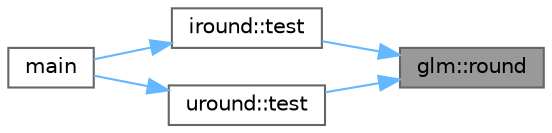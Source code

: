digraph "glm::round"
{
 // LATEX_PDF_SIZE
  bgcolor="transparent";
  edge [fontname=Helvetica,fontsize=10,labelfontname=Helvetica,labelfontsize=10];
  node [fontname=Helvetica,fontsize=10,shape=box,height=0.2,width=0.4];
  rankdir="RL";
  Node1 [id="Node000001",label="glm::round",height=0.2,width=0.4,color="gray40", fillcolor="grey60", style="filled", fontcolor="black",tooltip=" "];
  Node1 -> Node2 [id="edge5_Node000001_Node000002",dir="back",color="steelblue1",style="solid",tooltip=" "];
  Node2 [id="Node000002",label="iround::test",height=0.2,width=0.4,color="grey40", fillcolor="white", style="filled",URL="$namespaceiround.html#a9afc4e919887095887f2d7312c6eee84",tooltip=" "];
  Node2 -> Node3 [id="edge6_Node000002_Node000003",dir="back",color="steelblue1",style="solid",tooltip=" "];
  Node3 [id="Node000003",label="main",height=0.2,width=0.4,color="grey40", fillcolor="white", style="filled",URL="$_classes_2lib_2glm_2test_2gtc_2gtc__integer_8cpp.html#ae66f6b31b5ad750f1fe042a706a4e3d4",tooltip=" "];
  Node1 -> Node4 [id="edge7_Node000001_Node000004",dir="back",color="steelblue1",style="solid",tooltip=" "];
  Node4 [id="Node000004",label="uround::test",height=0.2,width=0.4,color="grey40", fillcolor="white", style="filled",URL="$namespaceuround.html#abe91bb32bb1b5bfda4e45b1c07735502",tooltip=" "];
  Node4 -> Node3 [id="edge8_Node000004_Node000003",dir="back",color="steelblue1",style="solid",tooltip=" "];
}
